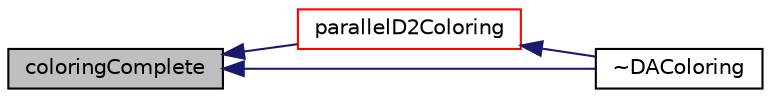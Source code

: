 digraph "coloringComplete"
{
  bgcolor="transparent";
  edge [fontname="Helvetica",fontsize="10",labelfontname="Helvetica",labelfontsize="10"];
  node [fontname="Helvetica",fontsize="10",shape=record];
  rankdir="LR";
  Node32 [label="coloringComplete",height=0.2,width=0.4,color="black", fillcolor="grey75", style="filled", fontcolor="black"];
  Node32 -> Node33 [dir="back",color="midnightblue",fontsize="10",style="solid",fontname="Helvetica"];
  Node33 [label="parallelD2Coloring",height=0.2,width=0.4,color="red",URL="$classFoam_1_1DAColoring.html#aa2042306c5d253b96c1ff8d7c6f01737",tooltip="a parallel distance-2 graph coloring function "];
  Node33 -> Node34 [dir="back",color="midnightblue",fontsize="10",style="solid",fontname="Helvetica"];
  Node34 [label="~DAColoring",height=0.2,width=0.4,color="black",URL="$classFoam_1_1DAColoring.html#ad7666e8d64654db3ce2215d113c6b715",tooltip="Destructor. "];
  Node32 -> Node34 [dir="back",color="midnightblue",fontsize="10",style="solid",fontname="Helvetica"];
}
